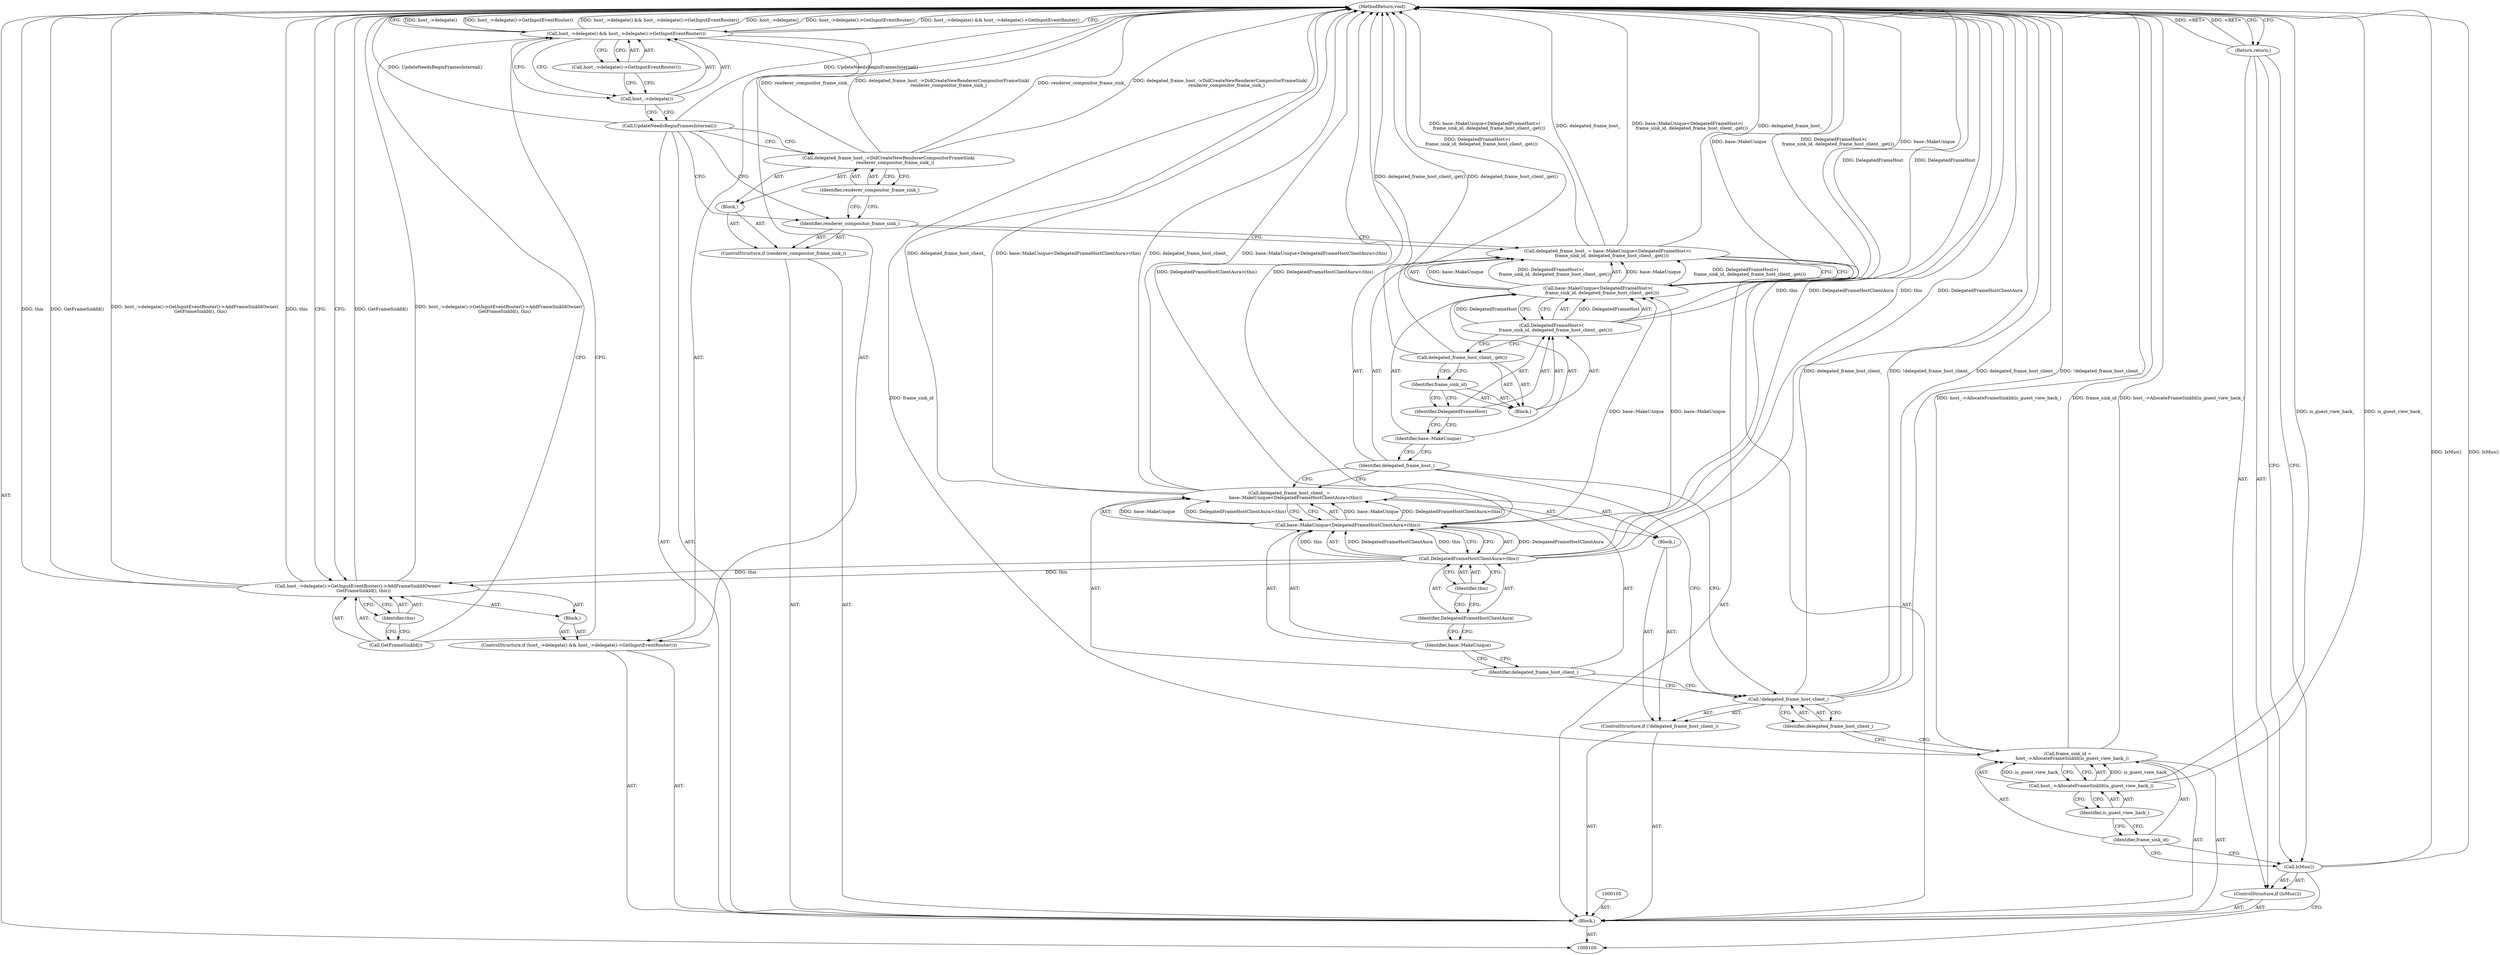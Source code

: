 digraph "1_Chrome_b399a05453d7b3e2dfdec67865fefe6953bcc59e" {
"1000144" [label="(MethodReturn,void)"];
"1000101" [label="(Block,)"];
"1000123" [label="(Call,base::MakeUnique<DelegatedFrameHost>(\n      frame_sink_id, delegated_frame_host_client_.get()))"];
"1000124" [label="(Identifier,base::MakeUnique)"];
"1000121" [label="(Call,delegated_frame_host_ = base::MakeUnique<DelegatedFrameHost>(\n      frame_sink_id, delegated_frame_host_client_.get()))"];
"1000122" [label="(Identifier,delegated_frame_host_)"];
"1000125" [label="(Call,DelegatedFrameHost>(\n      frame_sink_id, delegated_frame_host_client_.get()))"];
"1000126" [label="(Identifier,DelegatedFrameHost)"];
"1000129" [label="(Call,delegated_frame_host_client_.get())"];
"1000127" [label="(Block,)"];
"1000128" [label="(Identifier,frame_sink_id)"];
"1000130" [label="(ControlStructure,if (renderer_compositor_frame_sink_))"];
"1000132" [label="(Block,)"];
"1000131" [label="(Identifier,renderer_compositor_frame_sink_)"];
"1000133" [label="(Call,delegated_frame_host_->DidCreateNewRendererCompositorFrameSink(\n         renderer_compositor_frame_sink_))"];
"1000134" [label="(Identifier,renderer_compositor_frame_sink_)"];
"1000135" [label="(Call,UpdateNeedsBeginFramesInternal())"];
"1000136" [label="(ControlStructure,if (host_->delegate() && host_->delegate()->GetInputEventRouter()))"];
"1000139" [label="(Call,host_->delegate()->GetInputEventRouter())"];
"1000137" [label="(Call,host_->delegate() && host_->delegate()->GetInputEventRouter())"];
"1000138" [label="(Call,host_->delegate())"];
"1000140" [label="(Block,)"];
"1000102" [label="(ControlStructure,if (IsMus()))"];
"1000103" [label="(Call,IsMus())"];
"1000141" [label="(Call,host_->delegate()->GetInputEventRouter()->AddFrameSinkIdOwner(\n        GetFrameSinkId(), this))"];
"1000143" [label="(Identifier,this)"];
"1000142" [label="(Call,GetFrameSinkId())"];
"1000104" [label="(Return,return;)"];
"1000106" [label="(Call,frame_sink_id =\n      host_->AllocateFrameSinkId(is_guest_view_hack_))"];
"1000107" [label="(Identifier,frame_sink_id)"];
"1000109" [label="(Identifier,is_guest_view_hack_)"];
"1000108" [label="(Call,host_->AllocateFrameSinkId(is_guest_view_hack_))"];
"1000110" [label="(ControlStructure,if (!delegated_frame_host_client_))"];
"1000113" [label="(Block,)"];
"1000111" [label="(Call,!delegated_frame_host_client_)"];
"1000112" [label="(Identifier,delegated_frame_host_client_)"];
"1000114" [label="(Call,delegated_frame_host_client_ =\n         base::MakeUnique<DelegatedFrameHostClientAura>(this))"];
"1000115" [label="(Identifier,delegated_frame_host_client_)"];
"1000118" [label="(Call,DelegatedFrameHostClientAura>(this))"];
"1000119" [label="(Identifier,DelegatedFrameHostClientAura)"];
"1000120" [label="(Identifier,this)"];
"1000116" [label="(Call,base::MakeUnique<DelegatedFrameHostClientAura>(this))"];
"1000117" [label="(Identifier,base::MakeUnique)"];
"1000144" -> "1000100"  [label="AST: "];
"1000144" -> "1000104"  [label="CFG: "];
"1000144" -> "1000141"  [label="CFG: "];
"1000144" -> "1000137"  [label="CFG: "];
"1000125" -> "1000144"  [label="DDG: DelegatedFrameHost"];
"1000141" -> "1000144"  [label="DDG: GetFrameSinkId()"];
"1000141" -> "1000144"  [label="DDG: host_->delegate()->GetInputEventRouter()->AddFrameSinkIdOwner(\n        GetFrameSinkId(), this)"];
"1000141" -> "1000144"  [label="DDG: this"];
"1000123" -> "1000144"  [label="DDG: DelegatedFrameHost>(\n      frame_sink_id, delegated_frame_host_client_.get())"];
"1000123" -> "1000144"  [label="DDG: base::MakeUnique"];
"1000106" -> "1000144"  [label="DDG: host_->AllocateFrameSinkId(is_guest_view_hack_)"];
"1000106" -> "1000144"  [label="DDG: frame_sink_id"];
"1000116" -> "1000144"  [label="DDG: DelegatedFrameHostClientAura>(this)"];
"1000137" -> "1000144"  [label="DDG: host_->delegate()"];
"1000137" -> "1000144"  [label="DDG: host_->delegate()->GetInputEventRouter()"];
"1000137" -> "1000144"  [label="DDG: host_->delegate() && host_->delegate()->GetInputEventRouter()"];
"1000118" -> "1000144"  [label="DDG: DelegatedFrameHostClientAura"];
"1000118" -> "1000144"  [label="DDG: this"];
"1000121" -> "1000144"  [label="DDG: base::MakeUnique<DelegatedFrameHost>(\n      frame_sink_id, delegated_frame_host_client_.get())"];
"1000121" -> "1000144"  [label="DDG: delegated_frame_host_"];
"1000129" -> "1000144"  [label="DDG: delegated_frame_host_client_.get()"];
"1000103" -> "1000144"  [label="DDG: IsMus()"];
"1000133" -> "1000144"  [label="DDG: renderer_compositor_frame_sink_"];
"1000133" -> "1000144"  [label="DDG: delegated_frame_host_->DidCreateNewRendererCompositorFrameSink(\n         renderer_compositor_frame_sink_)"];
"1000114" -> "1000144"  [label="DDG: delegated_frame_host_client_"];
"1000114" -> "1000144"  [label="DDG: base::MakeUnique<DelegatedFrameHostClientAura>(this)"];
"1000111" -> "1000144"  [label="DDG: delegated_frame_host_client_"];
"1000111" -> "1000144"  [label="DDG: !delegated_frame_host_client_"];
"1000135" -> "1000144"  [label="DDG: UpdateNeedsBeginFramesInternal()"];
"1000108" -> "1000144"  [label="DDG: is_guest_view_hack_"];
"1000104" -> "1000144"  [label="DDG: <RET>"];
"1000101" -> "1000100"  [label="AST: "];
"1000102" -> "1000101"  [label="AST: "];
"1000105" -> "1000101"  [label="AST: "];
"1000106" -> "1000101"  [label="AST: "];
"1000110" -> "1000101"  [label="AST: "];
"1000121" -> "1000101"  [label="AST: "];
"1000130" -> "1000101"  [label="AST: "];
"1000135" -> "1000101"  [label="AST: "];
"1000136" -> "1000101"  [label="AST: "];
"1000123" -> "1000121"  [label="AST: "];
"1000123" -> "1000125"  [label="CFG: "];
"1000124" -> "1000123"  [label="AST: "];
"1000125" -> "1000123"  [label="AST: "];
"1000121" -> "1000123"  [label="CFG: "];
"1000123" -> "1000144"  [label="DDG: DelegatedFrameHost>(\n      frame_sink_id, delegated_frame_host_client_.get())"];
"1000123" -> "1000144"  [label="DDG: base::MakeUnique"];
"1000123" -> "1000121"  [label="DDG: base::MakeUnique"];
"1000123" -> "1000121"  [label="DDG: DelegatedFrameHost>(\n      frame_sink_id, delegated_frame_host_client_.get())"];
"1000116" -> "1000123"  [label="DDG: base::MakeUnique"];
"1000125" -> "1000123"  [label="DDG: DelegatedFrameHost"];
"1000124" -> "1000123"  [label="AST: "];
"1000124" -> "1000122"  [label="CFG: "];
"1000126" -> "1000124"  [label="CFG: "];
"1000121" -> "1000101"  [label="AST: "];
"1000121" -> "1000123"  [label="CFG: "];
"1000122" -> "1000121"  [label="AST: "];
"1000123" -> "1000121"  [label="AST: "];
"1000131" -> "1000121"  [label="CFG: "];
"1000121" -> "1000144"  [label="DDG: base::MakeUnique<DelegatedFrameHost>(\n      frame_sink_id, delegated_frame_host_client_.get())"];
"1000121" -> "1000144"  [label="DDG: delegated_frame_host_"];
"1000123" -> "1000121"  [label="DDG: base::MakeUnique"];
"1000123" -> "1000121"  [label="DDG: DelegatedFrameHost>(\n      frame_sink_id, delegated_frame_host_client_.get())"];
"1000122" -> "1000121"  [label="AST: "];
"1000122" -> "1000114"  [label="CFG: "];
"1000122" -> "1000111"  [label="CFG: "];
"1000124" -> "1000122"  [label="CFG: "];
"1000125" -> "1000123"  [label="AST: "];
"1000125" -> "1000129"  [label="CFG: "];
"1000126" -> "1000125"  [label="AST: "];
"1000127" -> "1000125"  [label="AST: "];
"1000123" -> "1000125"  [label="CFG: "];
"1000125" -> "1000144"  [label="DDG: DelegatedFrameHost"];
"1000125" -> "1000123"  [label="DDG: DelegatedFrameHost"];
"1000126" -> "1000125"  [label="AST: "];
"1000126" -> "1000124"  [label="CFG: "];
"1000128" -> "1000126"  [label="CFG: "];
"1000129" -> "1000127"  [label="AST: "];
"1000129" -> "1000128"  [label="CFG: "];
"1000125" -> "1000129"  [label="CFG: "];
"1000129" -> "1000144"  [label="DDG: delegated_frame_host_client_.get()"];
"1000127" -> "1000125"  [label="AST: "];
"1000128" -> "1000127"  [label="AST: "];
"1000129" -> "1000127"  [label="AST: "];
"1000128" -> "1000127"  [label="AST: "];
"1000128" -> "1000126"  [label="CFG: "];
"1000129" -> "1000128"  [label="CFG: "];
"1000130" -> "1000101"  [label="AST: "];
"1000131" -> "1000130"  [label="AST: "];
"1000132" -> "1000130"  [label="AST: "];
"1000132" -> "1000130"  [label="AST: "];
"1000133" -> "1000132"  [label="AST: "];
"1000131" -> "1000130"  [label="AST: "];
"1000131" -> "1000121"  [label="CFG: "];
"1000134" -> "1000131"  [label="CFG: "];
"1000135" -> "1000131"  [label="CFG: "];
"1000133" -> "1000132"  [label="AST: "];
"1000133" -> "1000134"  [label="CFG: "];
"1000134" -> "1000133"  [label="AST: "];
"1000135" -> "1000133"  [label="CFG: "];
"1000133" -> "1000144"  [label="DDG: renderer_compositor_frame_sink_"];
"1000133" -> "1000144"  [label="DDG: delegated_frame_host_->DidCreateNewRendererCompositorFrameSink(\n         renderer_compositor_frame_sink_)"];
"1000134" -> "1000133"  [label="AST: "];
"1000134" -> "1000131"  [label="CFG: "];
"1000133" -> "1000134"  [label="CFG: "];
"1000135" -> "1000101"  [label="AST: "];
"1000135" -> "1000133"  [label="CFG: "];
"1000135" -> "1000131"  [label="CFG: "];
"1000138" -> "1000135"  [label="CFG: "];
"1000135" -> "1000144"  [label="DDG: UpdateNeedsBeginFramesInternal()"];
"1000136" -> "1000101"  [label="AST: "];
"1000137" -> "1000136"  [label="AST: "];
"1000140" -> "1000136"  [label="AST: "];
"1000139" -> "1000137"  [label="AST: "];
"1000139" -> "1000138"  [label="CFG: "];
"1000137" -> "1000139"  [label="CFG: "];
"1000137" -> "1000136"  [label="AST: "];
"1000137" -> "1000138"  [label="CFG: "];
"1000137" -> "1000139"  [label="CFG: "];
"1000138" -> "1000137"  [label="AST: "];
"1000139" -> "1000137"  [label="AST: "];
"1000142" -> "1000137"  [label="CFG: "];
"1000144" -> "1000137"  [label="CFG: "];
"1000137" -> "1000144"  [label="DDG: host_->delegate()"];
"1000137" -> "1000144"  [label="DDG: host_->delegate()->GetInputEventRouter()"];
"1000137" -> "1000144"  [label="DDG: host_->delegate() && host_->delegate()->GetInputEventRouter()"];
"1000138" -> "1000137"  [label="AST: "];
"1000138" -> "1000135"  [label="CFG: "];
"1000139" -> "1000138"  [label="CFG: "];
"1000137" -> "1000138"  [label="CFG: "];
"1000140" -> "1000136"  [label="AST: "];
"1000141" -> "1000140"  [label="AST: "];
"1000102" -> "1000101"  [label="AST: "];
"1000103" -> "1000102"  [label="AST: "];
"1000104" -> "1000102"  [label="AST: "];
"1000103" -> "1000102"  [label="AST: "];
"1000103" -> "1000100"  [label="CFG: "];
"1000104" -> "1000103"  [label="CFG: "];
"1000107" -> "1000103"  [label="CFG: "];
"1000103" -> "1000144"  [label="DDG: IsMus()"];
"1000141" -> "1000140"  [label="AST: "];
"1000141" -> "1000143"  [label="CFG: "];
"1000142" -> "1000141"  [label="AST: "];
"1000143" -> "1000141"  [label="AST: "];
"1000144" -> "1000141"  [label="CFG: "];
"1000141" -> "1000144"  [label="DDG: GetFrameSinkId()"];
"1000141" -> "1000144"  [label="DDG: host_->delegate()->GetInputEventRouter()->AddFrameSinkIdOwner(\n        GetFrameSinkId(), this)"];
"1000141" -> "1000144"  [label="DDG: this"];
"1000118" -> "1000141"  [label="DDG: this"];
"1000143" -> "1000141"  [label="AST: "];
"1000143" -> "1000142"  [label="CFG: "];
"1000141" -> "1000143"  [label="CFG: "];
"1000142" -> "1000141"  [label="AST: "];
"1000142" -> "1000137"  [label="CFG: "];
"1000143" -> "1000142"  [label="CFG: "];
"1000104" -> "1000102"  [label="AST: "];
"1000104" -> "1000103"  [label="CFG: "];
"1000144" -> "1000104"  [label="CFG: "];
"1000104" -> "1000144"  [label="DDG: <RET>"];
"1000106" -> "1000101"  [label="AST: "];
"1000106" -> "1000108"  [label="CFG: "];
"1000107" -> "1000106"  [label="AST: "];
"1000108" -> "1000106"  [label="AST: "];
"1000112" -> "1000106"  [label="CFG: "];
"1000106" -> "1000144"  [label="DDG: host_->AllocateFrameSinkId(is_guest_view_hack_)"];
"1000106" -> "1000144"  [label="DDG: frame_sink_id"];
"1000108" -> "1000106"  [label="DDG: is_guest_view_hack_"];
"1000107" -> "1000106"  [label="AST: "];
"1000107" -> "1000103"  [label="CFG: "];
"1000109" -> "1000107"  [label="CFG: "];
"1000109" -> "1000108"  [label="AST: "];
"1000109" -> "1000107"  [label="CFG: "];
"1000108" -> "1000109"  [label="CFG: "];
"1000108" -> "1000106"  [label="AST: "];
"1000108" -> "1000109"  [label="CFG: "];
"1000109" -> "1000108"  [label="AST: "];
"1000106" -> "1000108"  [label="CFG: "];
"1000108" -> "1000144"  [label="DDG: is_guest_view_hack_"];
"1000108" -> "1000106"  [label="DDG: is_guest_view_hack_"];
"1000110" -> "1000101"  [label="AST: "];
"1000111" -> "1000110"  [label="AST: "];
"1000113" -> "1000110"  [label="AST: "];
"1000113" -> "1000110"  [label="AST: "];
"1000114" -> "1000113"  [label="AST: "];
"1000111" -> "1000110"  [label="AST: "];
"1000111" -> "1000112"  [label="CFG: "];
"1000112" -> "1000111"  [label="AST: "];
"1000115" -> "1000111"  [label="CFG: "];
"1000122" -> "1000111"  [label="CFG: "];
"1000111" -> "1000144"  [label="DDG: delegated_frame_host_client_"];
"1000111" -> "1000144"  [label="DDG: !delegated_frame_host_client_"];
"1000112" -> "1000111"  [label="AST: "];
"1000112" -> "1000106"  [label="CFG: "];
"1000111" -> "1000112"  [label="CFG: "];
"1000114" -> "1000113"  [label="AST: "];
"1000114" -> "1000116"  [label="CFG: "];
"1000115" -> "1000114"  [label="AST: "];
"1000116" -> "1000114"  [label="AST: "];
"1000122" -> "1000114"  [label="CFG: "];
"1000114" -> "1000144"  [label="DDG: delegated_frame_host_client_"];
"1000114" -> "1000144"  [label="DDG: base::MakeUnique<DelegatedFrameHostClientAura>(this)"];
"1000116" -> "1000114"  [label="DDG: base::MakeUnique"];
"1000116" -> "1000114"  [label="DDG: DelegatedFrameHostClientAura>(this)"];
"1000115" -> "1000114"  [label="AST: "];
"1000115" -> "1000111"  [label="CFG: "];
"1000117" -> "1000115"  [label="CFG: "];
"1000118" -> "1000116"  [label="AST: "];
"1000118" -> "1000120"  [label="CFG: "];
"1000119" -> "1000118"  [label="AST: "];
"1000120" -> "1000118"  [label="AST: "];
"1000116" -> "1000118"  [label="CFG: "];
"1000118" -> "1000144"  [label="DDG: DelegatedFrameHostClientAura"];
"1000118" -> "1000144"  [label="DDG: this"];
"1000118" -> "1000116"  [label="DDG: DelegatedFrameHostClientAura"];
"1000118" -> "1000116"  [label="DDG: this"];
"1000118" -> "1000141"  [label="DDG: this"];
"1000119" -> "1000118"  [label="AST: "];
"1000119" -> "1000117"  [label="CFG: "];
"1000120" -> "1000119"  [label="CFG: "];
"1000120" -> "1000118"  [label="AST: "];
"1000120" -> "1000119"  [label="CFG: "];
"1000118" -> "1000120"  [label="CFG: "];
"1000116" -> "1000114"  [label="AST: "];
"1000116" -> "1000118"  [label="CFG: "];
"1000117" -> "1000116"  [label="AST: "];
"1000118" -> "1000116"  [label="AST: "];
"1000114" -> "1000116"  [label="CFG: "];
"1000116" -> "1000144"  [label="DDG: DelegatedFrameHostClientAura>(this)"];
"1000116" -> "1000114"  [label="DDG: base::MakeUnique"];
"1000116" -> "1000114"  [label="DDG: DelegatedFrameHostClientAura>(this)"];
"1000118" -> "1000116"  [label="DDG: DelegatedFrameHostClientAura"];
"1000118" -> "1000116"  [label="DDG: this"];
"1000116" -> "1000123"  [label="DDG: base::MakeUnique"];
"1000117" -> "1000116"  [label="AST: "];
"1000117" -> "1000115"  [label="CFG: "];
"1000119" -> "1000117"  [label="CFG: "];
}
